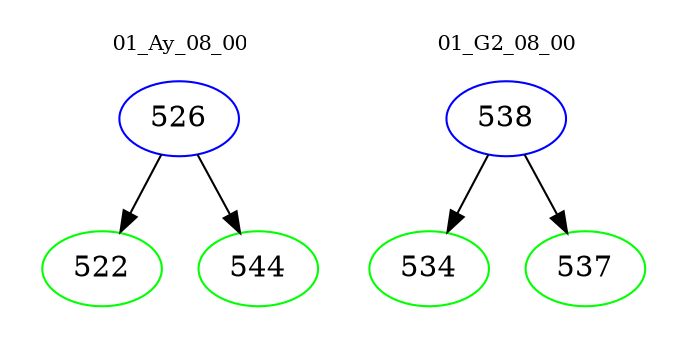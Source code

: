 digraph{
subgraph cluster_0 {
color = white
label = "01_Ay_08_00";
fontsize=10;
T0_526 [label="526", color="blue"]
T0_526 -> T0_522 [color="black"]
T0_522 [label="522", color="green"]
T0_526 -> T0_544 [color="black"]
T0_544 [label="544", color="green"]
}
subgraph cluster_1 {
color = white
label = "01_G2_08_00";
fontsize=10;
T1_538 [label="538", color="blue"]
T1_538 -> T1_534 [color="black"]
T1_534 [label="534", color="green"]
T1_538 -> T1_537 [color="black"]
T1_537 [label="537", color="green"]
}
}
